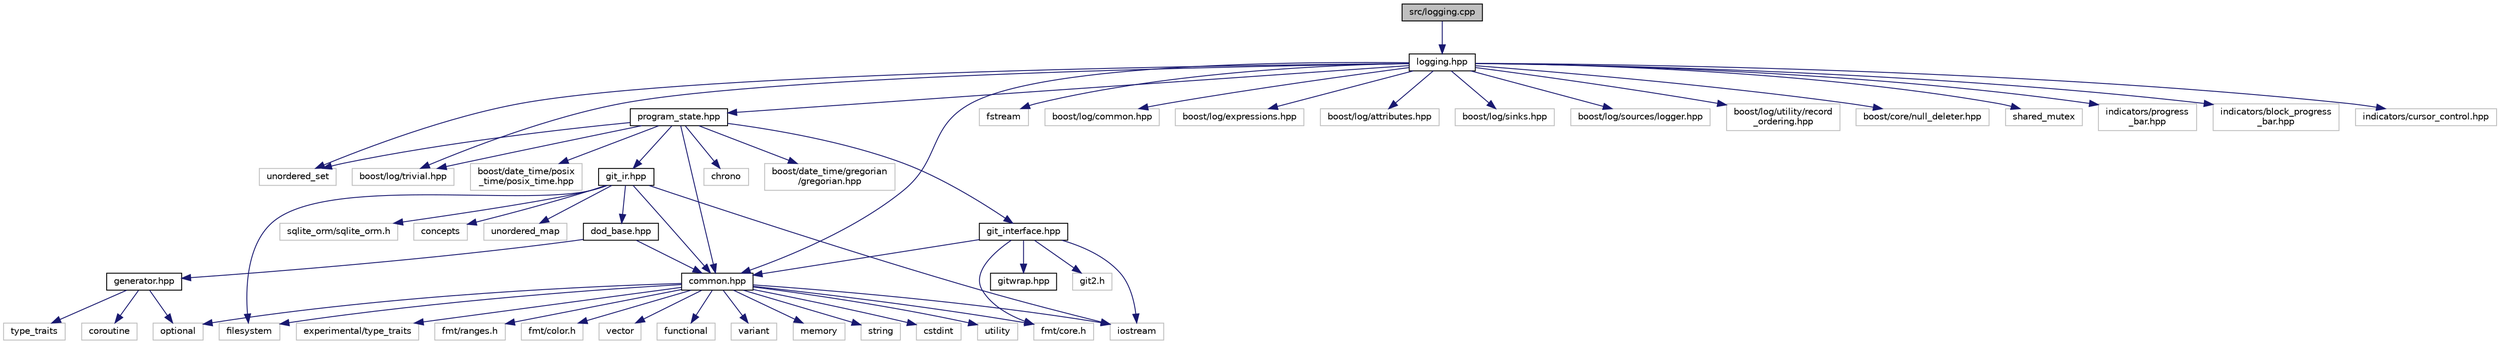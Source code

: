 digraph "src/logging.cpp"
{
 // LATEX_PDF_SIZE
  edge [fontname="Helvetica",fontsize="10",labelfontname="Helvetica",labelfontsize="10"];
  node [fontname="Helvetica",fontsize="10",shape=record];
  Node1 [label="src/logging.cpp",height=0.2,width=0.4,color="black", fillcolor="grey75", style="filled", fontcolor="black",tooltip=" "];
  Node1 -> Node2 [color="midnightblue",fontsize="10",style="solid",fontname="Helvetica"];
  Node2 [label="logging.hpp",height=0.2,width=0.4,color="black", fillcolor="white", style="filled",URL="$logging_8hpp.html",tooltip=" "];
  Node2 -> Node3 [color="midnightblue",fontsize="10",style="solid",fontname="Helvetica"];
  Node3 [label="unordered_set",height=0.2,width=0.4,color="grey75", fillcolor="white", style="filled",tooltip=" "];
  Node2 -> Node4 [color="midnightblue",fontsize="10",style="solid",fontname="Helvetica"];
  Node4 [label="fstream",height=0.2,width=0.4,color="grey75", fillcolor="white", style="filled",tooltip=" "];
  Node2 -> Node5 [color="midnightblue",fontsize="10",style="solid",fontname="Helvetica"];
  Node5 [label="boost/log/trivial.hpp",height=0.2,width=0.4,color="grey75", fillcolor="white", style="filled",tooltip=" "];
  Node2 -> Node6 [color="midnightblue",fontsize="10",style="solid",fontname="Helvetica"];
  Node6 [label="boost/log/common.hpp",height=0.2,width=0.4,color="grey75", fillcolor="white", style="filled",tooltip=" "];
  Node2 -> Node7 [color="midnightblue",fontsize="10",style="solid",fontname="Helvetica"];
  Node7 [label="boost/log/expressions.hpp",height=0.2,width=0.4,color="grey75", fillcolor="white", style="filled",tooltip=" "];
  Node2 -> Node8 [color="midnightblue",fontsize="10",style="solid",fontname="Helvetica"];
  Node8 [label="boost/log/attributes.hpp",height=0.2,width=0.4,color="grey75", fillcolor="white", style="filled",tooltip=" "];
  Node2 -> Node9 [color="midnightblue",fontsize="10",style="solid",fontname="Helvetica"];
  Node9 [label="boost/log/sinks.hpp",height=0.2,width=0.4,color="grey75", fillcolor="white", style="filled",tooltip=" "];
  Node2 -> Node10 [color="midnightblue",fontsize="10",style="solid",fontname="Helvetica"];
  Node10 [label="boost/log/sources/logger.hpp",height=0.2,width=0.4,color="grey75", fillcolor="white", style="filled",tooltip=" "];
  Node2 -> Node11 [color="midnightblue",fontsize="10",style="solid",fontname="Helvetica"];
  Node11 [label="boost/log/utility/record\l_ordering.hpp",height=0.2,width=0.4,color="grey75", fillcolor="white", style="filled",tooltip=" "];
  Node2 -> Node12 [color="midnightblue",fontsize="10",style="solid",fontname="Helvetica"];
  Node12 [label="boost/core/null_deleter.hpp",height=0.2,width=0.4,color="grey75", fillcolor="white", style="filled",tooltip=" "];
  Node2 -> Node13 [color="midnightblue",fontsize="10",style="solid",fontname="Helvetica"];
  Node13 [label="common.hpp",height=0.2,width=0.4,color="black", fillcolor="white", style="filled",URL="$common_8hpp.html",tooltip=" "];
  Node13 -> Node14 [color="midnightblue",fontsize="10",style="solid",fontname="Helvetica"];
  Node14 [label="iostream",height=0.2,width=0.4,color="grey75", fillcolor="white", style="filled",tooltip=" "];
  Node13 -> Node15 [color="midnightblue",fontsize="10",style="solid",fontname="Helvetica"];
  Node15 [label="vector",height=0.2,width=0.4,color="grey75", fillcolor="white", style="filled",tooltip=" "];
  Node13 -> Node16 [color="midnightblue",fontsize="10",style="solid",fontname="Helvetica"];
  Node16 [label="optional",height=0.2,width=0.4,color="grey75", fillcolor="white", style="filled",tooltip=" "];
  Node13 -> Node17 [color="midnightblue",fontsize="10",style="solid",fontname="Helvetica"];
  Node17 [label="functional",height=0.2,width=0.4,color="grey75", fillcolor="white", style="filled",tooltip=" "];
  Node13 -> Node18 [color="midnightblue",fontsize="10",style="solid",fontname="Helvetica"];
  Node18 [label="variant",height=0.2,width=0.4,color="grey75", fillcolor="white", style="filled",tooltip=" "];
  Node13 -> Node19 [color="midnightblue",fontsize="10",style="solid",fontname="Helvetica"];
  Node19 [label="memory",height=0.2,width=0.4,color="grey75", fillcolor="white", style="filled",tooltip=" "];
  Node13 -> Node20 [color="midnightblue",fontsize="10",style="solid",fontname="Helvetica"];
  Node20 [label="string",height=0.2,width=0.4,color="grey75", fillcolor="white", style="filled",tooltip=" "];
  Node13 -> Node21 [color="midnightblue",fontsize="10",style="solid",fontname="Helvetica"];
  Node21 [label="cstdint",height=0.2,width=0.4,color="grey75", fillcolor="white", style="filled",tooltip=" "];
  Node13 -> Node22 [color="midnightblue",fontsize="10",style="solid",fontname="Helvetica"];
  Node22 [label="utility",height=0.2,width=0.4,color="grey75", fillcolor="white", style="filled",tooltip=" "];
  Node13 -> Node23 [color="midnightblue",fontsize="10",style="solid",fontname="Helvetica"];
  Node23 [label="filesystem",height=0.2,width=0.4,color="grey75", fillcolor="white", style="filled",tooltip=" "];
  Node13 -> Node24 [color="midnightblue",fontsize="10",style="solid",fontname="Helvetica"];
  Node24 [label="experimental/type_traits",height=0.2,width=0.4,color="grey75", fillcolor="white", style="filled",tooltip=" "];
  Node13 -> Node25 [color="midnightblue",fontsize="10",style="solid",fontname="Helvetica"];
  Node25 [label="fmt/core.h",height=0.2,width=0.4,color="grey75", fillcolor="white", style="filled",tooltip=" "];
  Node13 -> Node26 [color="midnightblue",fontsize="10",style="solid",fontname="Helvetica"];
  Node26 [label="fmt/ranges.h",height=0.2,width=0.4,color="grey75", fillcolor="white", style="filled",tooltip=" "];
  Node13 -> Node27 [color="midnightblue",fontsize="10",style="solid",fontname="Helvetica"];
  Node27 [label="fmt/color.h",height=0.2,width=0.4,color="grey75", fillcolor="white", style="filled",tooltip=" "];
  Node2 -> Node28 [color="midnightblue",fontsize="10",style="solid",fontname="Helvetica"];
  Node28 [label="program_state.hpp",height=0.2,width=0.4,color="black", fillcolor="white", style="filled",URL="$program__state_8hpp.html",tooltip=" "];
  Node28 -> Node3 [color="midnightblue",fontsize="10",style="solid",fontname="Helvetica"];
  Node28 -> Node29 [color="midnightblue",fontsize="10",style="solid",fontname="Helvetica"];
  Node29 [label="chrono",height=0.2,width=0.4,color="grey75", fillcolor="white", style="filled",tooltip=" "];
  Node28 -> Node5 [color="midnightblue",fontsize="10",style="solid",fontname="Helvetica"];
  Node28 -> Node30 [color="midnightblue",fontsize="10",style="solid",fontname="Helvetica"];
  Node30 [label="boost/date_time/gregorian\l/gregorian.hpp",height=0.2,width=0.4,color="grey75", fillcolor="white", style="filled",tooltip=" "];
  Node28 -> Node31 [color="midnightblue",fontsize="10",style="solid",fontname="Helvetica"];
  Node31 [label="boost/date_time/posix\l_time/posix_time.hpp",height=0.2,width=0.4,color="grey75", fillcolor="white", style="filled",tooltip=" "];
  Node28 -> Node13 [color="midnightblue",fontsize="10",style="solid",fontname="Helvetica"];
  Node28 -> Node32 [color="midnightblue",fontsize="10",style="solid",fontname="Helvetica"];
  Node32 [label="git_interface.hpp",height=0.2,width=0.4,color="black", fillcolor="white", style="filled",URL="$git__interface_8hpp.html",tooltip=" "];
  Node32 -> Node33 [color="midnightblue",fontsize="10",style="solid",fontname="Helvetica"];
  Node33 [label="git2.h",height=0.2,width=0.4,color="grey75", fillcolor="white", style="filled",tooltip=" "];
  Node32 -> Node13 [color="midnightblue",fontsize="10",style="solid",fontname="Helvetica"];
  Node32 -> Node25 [color="midnightblue",fontsize="10",style="solid",fontname="Helvetica"];
  Node32 -> Node14 [color="midnightblue",fontsize="10",style="solid",fontname="Helvetica"];
  Node32 -> Node34 [color="midnightblue",fontsize="10",style="solid",fontname="Helvetica"];
  Node34 [label="gitwrap.hpp",height=0.2,width=0.4,color="black", fillcolor="white", style="filled",URL="$gitwrap_8hpp.html",tooltip=" "];
  Node28 -> Node35 [color="midnightblue",fontsize="10",style="solid",fontname="Helvetica"];
  Node35 [label="git_ir.hpp",height=0.2,width=0.4,color="black", fillcolor="white", style="filled",URL="$git__ir_8hpp.html",tooltip=" "];
  Node35 -> Node36 [color="midnightblue",fontsize="10",style="solid",fontname="Helvetica"];
  Node36 [label="sqlite_orm/sqlite_orm.h",height=0.2,width=0.4,color="grey75", fillcolor="white", style="filled",tooltip=" "];
  Node35 -> Node37 [color="midnightblue",fontsize="10",style="solid",fontname="Helvetica"];
  Node37 [label="concepts",height=0.2,width=0.4,color="grey75", fillcolor="white", style="filled",tooltip=" "];
  Node35 -> Node14 [color="midnightblue",fontsize="10",style="solid",fontname="Helvetica"];
  Node35 -> Node23 [color="midnightblue",fontsize="10",style="solid",fontname="Helvetica"];
  Node35 -> Node38 [color="midnightblue",fontsize="10",style="solid",fontname="Helvetica"];
  Node38 [label="unordered_map",height=0.2,width=0.4,color="grey75", fillcolor="white", style="filled",tooltip=" "];
  Node35 -> Node13 [color="midnightblue",fontsize="10",style="solid",fontname="Helvetica"];
  Node35 -> Node39 [color="midnightblue",fontsize="10",style="solid",fontname="Helvetica"];
  Node39 [label="dod_base.hpp",height=0.2,width=0.4,color="black", fillcolor="white", style="filled",URL="$dod__base_8hpp.html",tooltip=" "];
  Node39 -> Node13 [color="midnightblue",fontsize="10",style="solid",fontname="Helvetica"];
  Node39 -> Node40 [color="midnightblue",fontsize="10",style="solid",fontname="Helvetica"];
  Node40 [label="generator.hpp",height=0.2,width=0.4,color="black", fillcolor="white", style="filled",URL="$generator_8hpp.html",tooltip=" "];
  Node40 -> Node41 [color="midnightblue",fontsize="10",style="solid",fontname="Helvetica"];
  Node41 [label="coroutine",height=0.2,width=0.4,color="grey75", fillcolor="white", style="filled",tooltip=" "];
  Node40 -> Node42 [color="midnightblue",fontsize="10",style="solid",fontname="Helvetica"];
  Node42 [label="type_traits",height=0.2,width=0.4,color="grey75", fillcolor="white", style="filled",tooltip=" "];
  Node40 -> Node16 [color="midnightblue",fontsize="10",style="solid",fontname="Helvetica"];
  Node2 -> Node43 [color="midnightblue",fontsize="10",style="solid",fontname="Helvetica"];
  Node43 [label="shared_mutex",height=0.2,width=0.4,color="grey75", fillcolor="white", style="filled",tooltip=" "];
  Node2 -> Node44 [color="midnightblue",fontsize="10",style="solid",fontname="Helvetica"];
  Node44 [label="indicators/progress\l_bar.hpp",height=0.2,width=0.4,color="grey75", fillcolor="white", style="filled",tooltip=" "];
  Node2 -> Node45 [color="midnightblue",fontsize="10",style="solid",fontname="Helvetica"];
  Node45 [label="indicators/block_progress\l_bar.hpp",height=0.2,width=0.4,color="grey75", fillcolor="white", style="filled",tooltip=" "];
  Node2 -> Node46 [color="midnightblue",fontsize="10",style="solid",fontname="Helvetica"];
  Node46 [label="indicators/cursor_control.hpp",height=0.2,width=0.4,color="grey75", fillcolor="white", style="filled",tooltip=" "];
}
